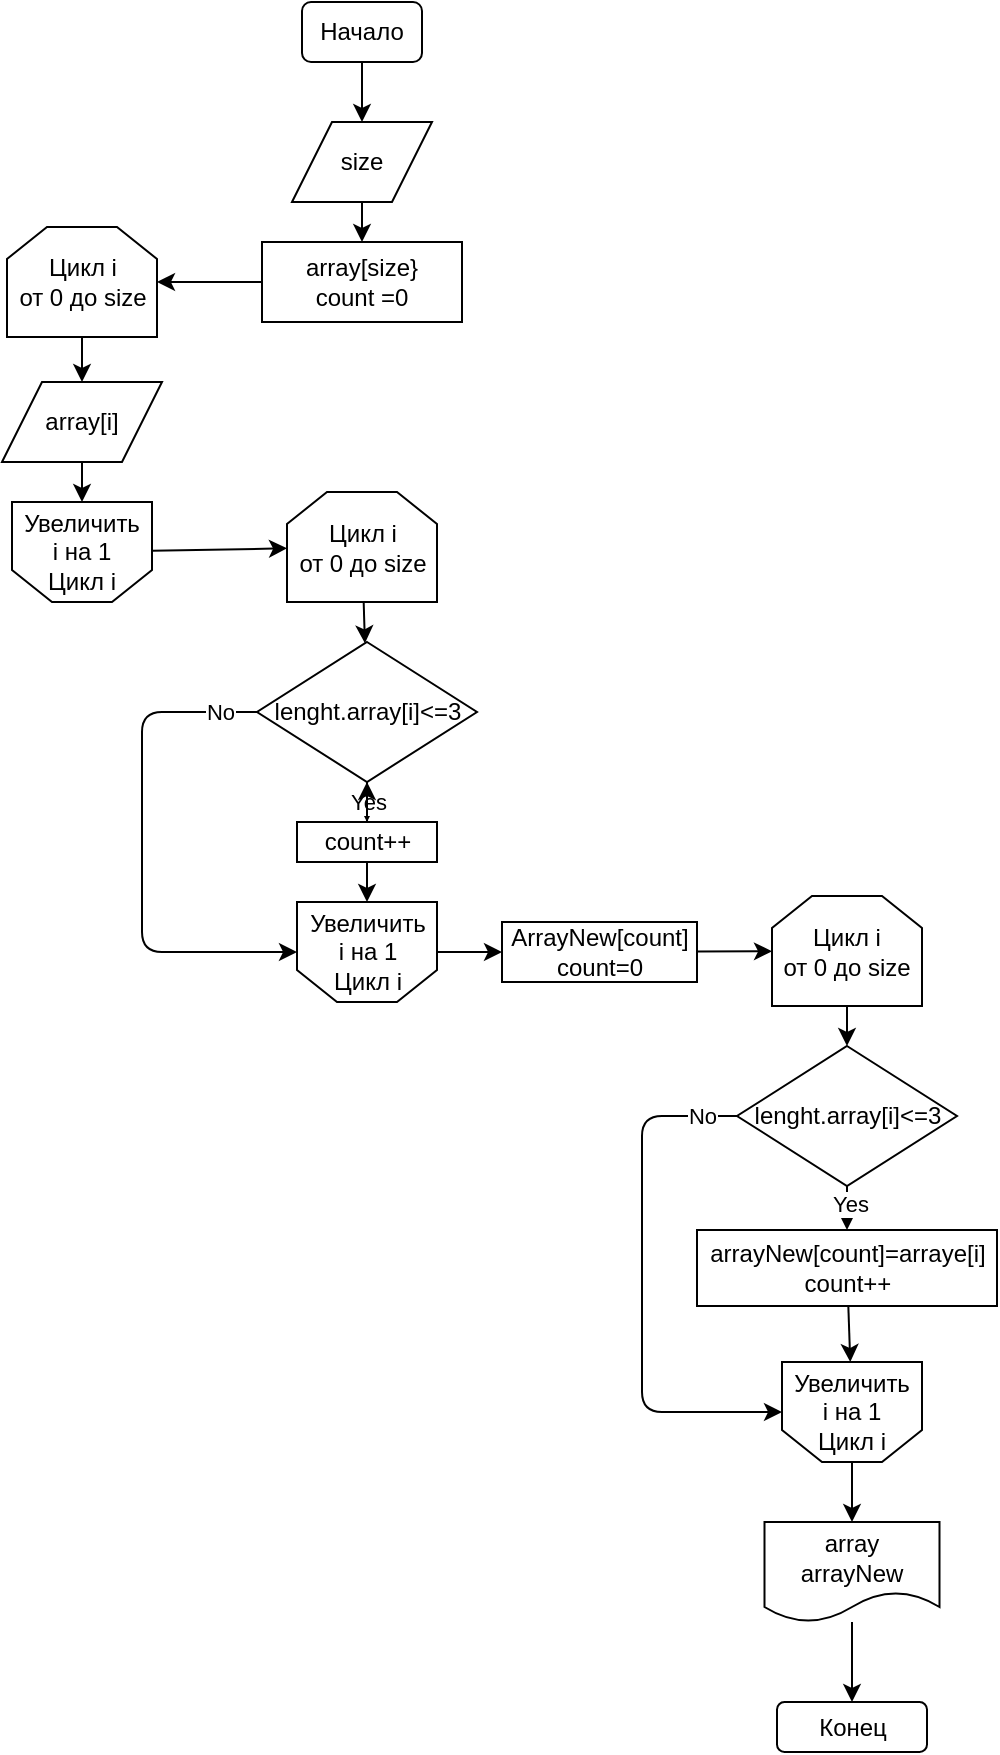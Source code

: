 <mxfile>
    <diagram id="-n1W9IxuF4OwS2YxwcVa" name="Страница 1">
        <mxGraphModel dx="506" dy="289" grid="1" gridSize="10" guides="1" tooltips="1" connect="1" arrows="1" fold="1" page="1" pageScale="1" pageWidth="827" pageHeight="1169" math="0" shadow="0">
            <root>
                <mxCell id="0"/>
                <mxCell id="1" parent="0"/>
                <mxCell id="8" style="edgeStyle=none;html=1;" edge="1" parent="1" source="2" target="3">
                    <mxGeometry relative="1" as="geometry"/>
                </mxCell>
                <mxCell id="2" value="Начало" style="rounded=1;whiteSpace=wrap;html=1;" vertex="1" parent="1">
                    <mxGeometry x="180" y="10" width="60" height="30" as="geometry"/>
                </mxCell>
                <mxCell id="13" style="edgeStyle=none;html=1;entryX=0.5;entryY=0;entryDx=0;entryDy=0;" edge="1" parent="1" source="3" target="5">
                    <mxGeometry relative="1" as="geometry"/>
                </mxCell>
                <mxCell id="3" value="size" style="shape=parallelogram;perimeter=parallelogramPerimeter;whiteSpace=wrap;html=1;fixedSize=1;" vertex="1" parent="1">
                    <mxGeometry x="175" y="70" width="70" height="40" as="geometry"/>
                </mxCell>
                <mxCell id="16" value="" style="edgeStyle=none;html=1;" edge="1" parent="1" source="5" target="15">
                    <mxGeometry relative="1" as="geometry"/>
                </mxCell>
                <mxCell id="5" value="array[size}&lt;br&gt;count =0" style="rounded=0;whiteSpace=wrap;html=1;" vertex="1" parent="1">
                    <mxGeometry x="160" y="130" width="100" height="40" as="geometry"/>
                </mxCell>
                <mxCell id="21" style="edgeStyle=none;html=1;" edge="1" parent="1" source="15" target="20">
                    <mxGeometry relative="1" as="geometry"/>
                </mxCell>
                <mxCell id="15" value="Цикл i&lt;br&gt;от 0 до size" style="shape=loopLimit;whiteSpace=wrap;html=1;" vertex="1" parent="1">
                    <mxGeometry x="32.5" y="122.5" width="75" height="55" as="geometry"/>
                </mxCell>
                <mxCell id="30" value="" style="edgeStyle=none;html=1;" edge="1" parent="1" source="19" target="27">
                    <mxGeometry relative="1" as="geometry"/>
                </mxCell>
                <mxCell id="19" value="Увеличить&lt;br&gt;i на 1&lt;br&gt;Цикл i" style="shape=loopLimit;whiteSpace=wrap;html=1;direction=west;size=20;" vertex="1" parent="1">
                    <mxGeometry x="35" y="260" width="70" height="50" as="geometry"/>
                </mxCell>
                <mxCell id="23" style="edgeStyle=none;html=1;entryX=0.5;entryY=1;entryDx=0;entryDy=0;" edge="1" parent="1" source="20" target="19">
                    <mxGeometry relative="1" as="geometry"/>
                </mxCell>
                <mxCell id="20" value="array[i]" style="shape=parallelogram;perimeter=parallelogramPerimeter;whiteSpace=wrap;html=1;fixedSize=1;" vertex="1" parent="1">
                    <mxGeometry x="30" y="200" width="80" height="40" as="geometry"/>
                </mxCell>
                <mxCell id="31" value="" style="edgeStyle=none;html=1;" edge="1" parent="1" source="27" target="29">
                    <mxGeometry relative="1" as="geometry"/>
                </mxCell>
                <mxCell id="27" value="Цикл i&lt;br&gt;от 0 до size" style="shape=loopLimit;whiteSpace=wrap;html=1;" vertex="1" parent="1">
                    <mxGeometry x="172.5" y="255" width="75" height="55" as="geometry"/>
                </mxCell>
                <mxCell id="34" value="Yes" style="edgeStyle=none;html=1;" edge="1" parent="1" source="29" target="33">
                    <mxGeometry relative="1" as="geometry"/>
                </mxCell>
                <mxCell id="40" value="No" style="edgeStyle=none;html=1;entryX=1;entryY=0.5;entryDx=0;entryDy=0;" edge="1" parent="1" source="29" target="36">
                    <mxGeometry x="-0.851" relative="1" as="geometry">
                        <Array as="points">
                            <mxPoint x="100" y="365"/>
                            <mxPoint x="100" y="485"/>
                        </Array>
                        <mxPoint as="offset"/>
                    </mxGeometry>
                </mxCell>
                <mxCell id="29" value="lenght.array[i]&amp;lt;=3" style="rhombus;whiteSpace=wrap;html=1;" vertex="1" parent="1">
                    <mxGeometry x="157.5" y="330" width="110" height="70" as="geometry"/>
                </mxCell>
                <mxCell id="37" value="" style="edgeStyle=none;html=1;" edge="1" parent="1" source="33" target="36">
                    <mxGeometry relative="1" as="geometry"/>
                </mxCell>
                <mxCell id="49" value="" style="edgeStyle=none;html=1;" edge="1" parent="1" source="33" target="29">
                    <mxGeometry relative="1" as="geometry"/>
                </mxCell>
                <mxCell id="33" value="count++" style="whiteSpace=wrap;html=1;" vertex="1" parent="1">
                    <mxGeometry x="177.5" y="420" width="70" height="20" as="geometry"/>
                </mxCell>
                <mxCell id="42" value="" style="edgeStyle=none;html=1;" edge="1" parent="1" source="36" target="41">
                    <mxGeometry relative="1" as="geometry"/>
                </mxCell>
                <mxCell id="36" value="Увеличить&lt;br&gt;i на 1&lt;br&gt;Цикл i" style="shape=loopLimit;whiteSpace=wrap;html=1;direction=west;size=20;" vertex="1" parent="1">
                    <mxGeometry x="177.5" y="460" width="70" height="50" as="geometry"/>
                </mxCell>
                <mxCell id="57" value="" style="edgeStyle=none;html=1;" edge="1" parent="1" source="41" target="53">
                    <mxGeometry relative="1" as="geometry"/>
                </mxCell>
                <mxCell id="41" value="ArrayNew[count]&lt;br&gt;count=0" style="whiteSpace=wrap;html=1;" vertex="1" parent="1">
                    <mxGeometry x="280" y="470" width="97.5" height="30" as="geometry"/>
                </mxCell>
                <mxCell id="60" style="edgeStyle=none;html=1;" edge="1" parent="1" source="53" target="54">
                    <mxGeometry relative="1" as="geometry"/>
                </mxCell>
                <mxCell id="53" value="Цикл i&lt;br&gt;от 0 до size" style="shape=loopLimit;whiteSpace=wrap;html=1;" vertex="1" parent="1">
                    <mxGeometry x="415" y="457" width="75" height="55" as="geometry"/>
                </mxCell>
                <mxCell id="58" value="Yes" style="edgeStyle=none;html=1;entryX=0.5;entryY=0;entryDx=0;entryDy=0;exitX=0.5;exitY=1;exitDx=0;exitDy=0;" edge="1" parent="1" source="54" target="55">
                    <mxGeometry x="-0.218" y="1" relative="1" as="geometry">
                        <mxPoint as="offset"/>
                    </mxGeometry>
                </mxCell>
                <mxCell id="59" value="No" style="edgeStyle=none;html=1;entryX=1;entryY=0.5;entryDx=0;entryDy=0;" edge="1" parent="1" source="54" target="56">
                    <mxGeometry x="-0.868" relative="1" as="geometry">
                        <Array as="points">
                            <mxPoint x="350" y="567"/>
                            <mxPoint x="350" y="620"/>
                            <mxPoint x="350" y="715"/>
                        </Array>
                        <mxPoint as="offset"/>
                    </mxGeometry>
                </mxCell>
                <mxCell id="54" value="lenght.array[i]&amp;lt;=3" style="rhombus;whiteSpace=wrap;html=1;" vertex="1" parent="1">
                    <mxGeometry x="397.5" y="532" width="110" height="70" as="geometry"/>
                </mxCell>
                <mxCell id="61" value="" style="edgeStyle=none;html=1;" edge="1" parent="1" source="55" target="56">
                    <mxGeometry relative="1" as="geometry"/>
                </mxCell>
                <mxCell id="55" value="arrayNew[count]=arraye[i]&lt;br&gt;count++" style="whiteSpace=wrap;html=1;" vertex="1" parent="1">
                    <mxGeometry x="377.5" y="624" width="150" height="38" as="geometry"/>
                </mxCell>
                <mxCell id="63" value="" style="edgeStyle=none;html=1;" edge="1" parent="1" source="56" target="62">
                    <mxGeometry relative="1" as="geometry"/>
                </mxCell>
                <mxCell id="56" value="Увеличить&lt;br&gt;i на 1&lt;br&gt;Цикл i" style="shape=loopLimit;whiteSpace=wrap;html=1;direction=west;size=20;" vertex="1" parent="1">
                    <mxGeometry x="420" y="690" width="70" height="50" as="geometry"/>
                </mxCell>
                <mxCell id="67" value="" style="edgeStyle=none;html=1;" edge="1" parent="1" source="62" target="66">
                    <mxGeometry relative="1" as="geometry"/>
                </mxCell>
                <mxCell id="62" value="array&lt;br&gt;arrayNew" style="shape=document;whiteSpace=wrap;html=1;boundedLbl=1;" vertex="1" parent="1">
                    <mxGeometry x="411.25" y="770" width="87.5" height="50" as="geometry"/>
                </mxCell>
                <mxCell id="66" value="Конец" style="rounded=1;whiteSpace=wrap;html=1;" vertex="1" parent="1">
                    <mxGeometry x="417.5" y="860" width="75" height="25" as="geometry"/>
                </mxCell>
            </root>
        </mxGraphModel>
    </diagram>
</mxfile>